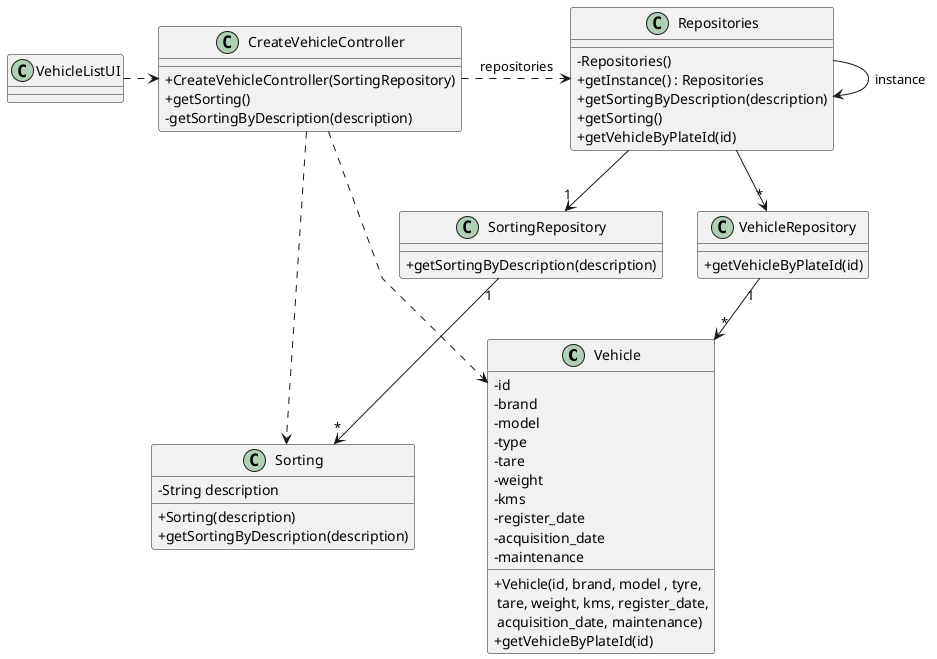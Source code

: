 @startuml
'skinparam monochrome true
skinparam packageStyle rectangle
skinparam shadowing false
skinparam linetype polyline
'skinparam linetype orto

skinparam classAttributeIconSize 0

'left to right direction


class Vehicle {
    - id
    - brand
    - model
    - type
    - tare
    - weight
    - kms
    - register_date
    - acquisition_date
    - maintenance

    + Vehicle(id, brand, model , tyre,\n tare, weight, kms, register_date,\n acquisition_date, maintenance)
    + getVehicleByPlateId(id)
}

class Sorting {
    - String description

    + Sorting(description)
    + getSortingByDescription(description)
}

class SortingRepository {
    + getSortingByDescription(description)
}

class VehicleRepository {
    + getVehicleByPlateId(id)
}

class Repositories {
    - Repositories()
    + getInstance() : Repositories
    + getSortingByDescription(description)
    + getSorting()
    + getVehicleByPlateId(id)
}


class VehicleListUI {
}

class CreateVehicleController {
    + CreateVehicleController(SortingRepository)
    + getSorting()
    - getSortingByDescription(description)
}

VehicleListUI .> CreateVehicleController

CreateVehicleController .> Repositories : repositories

Repositories -> Repositories : instance

Repositories --> "1" SortingRepository
Repositories --> "*" VehicleRepository

VehicleRepository "1" --> "*" Vehicle
SortingRepository "1" --> "*" Sorting

CreateVehicleController .> Sorting
CreateVehicleController .> Vehicle
@enduml
